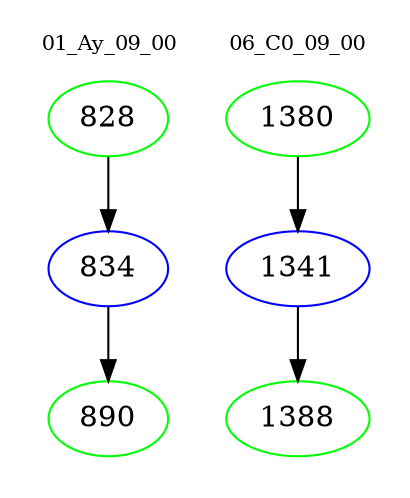 digraph{
subgraph cluster_0 {
color = white
label = "01_Ay_09_00";
fontsize=10;
T0_828 [label="828", color="green"]
T0_828 -> T0_834 [color="black"]
T0_834 [label="834", color="blue"]
T0_834 -> T0_890 [color="black"]
T0_890 [label="890", color="green"]
}
subgraph cluster_1 {
color = white
label = "06_C0_09_00";
fontsize=10;
T1_1380 [label="1380", color="green"]
T1_1380 -> T1_1341 [color="black"]
T1_1341 [label="1341", color="blue"]
T1_1341 -> T1_1388 [color="black"]
T1_1388 [label="1388", color="green"]
}
}
